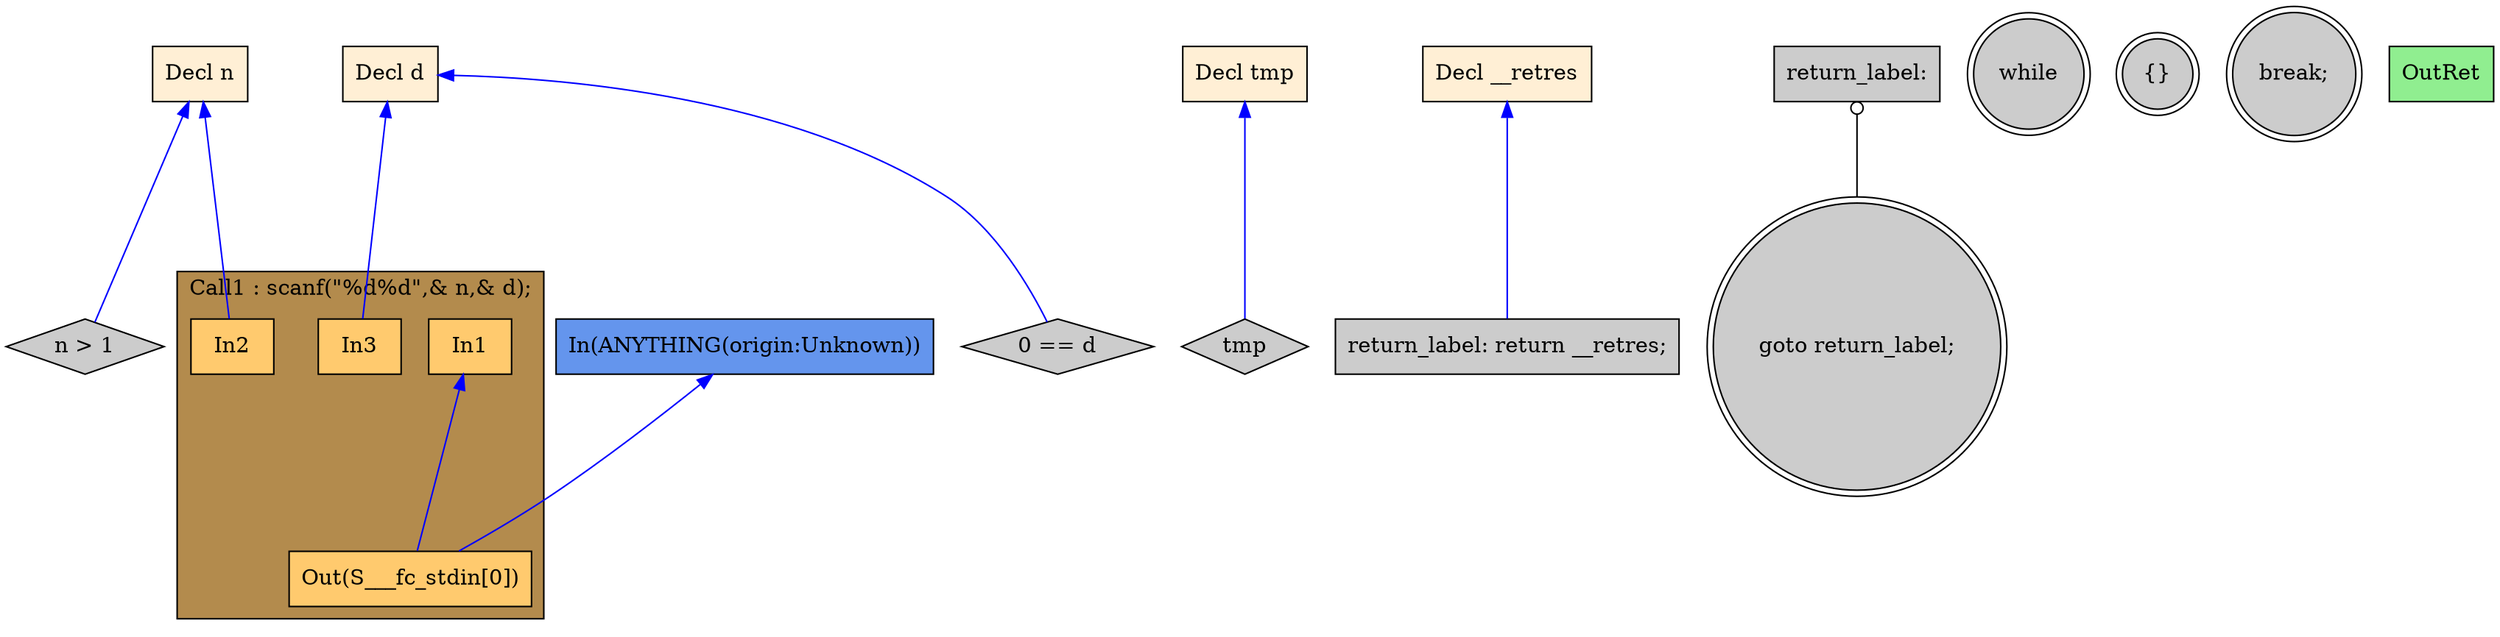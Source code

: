 digraph G {
  rankdir=TB;
  node [style="filled", ];
  2 [label="Decl n", fillcolor="#FFEFD5", shape=box, ];
  3 [label="Decl d", fillcolor="#FFEFD5", shape=box, ];
  4 [label="Decl tmp", fillcolor="#FFEFD5", shape=box, ];
  5 [label="Decl __retres", fillcolor="#FFEFD5", shape=box, ];
  7 [label="In1", fillcolor="#FFCA6E", shape=box, ];
  8 [label="In2", fillcolor="#FFCA6E", shape=box, ];
  9 [label="In3", fillcolor="#FFCA6E", shape=box, ];
  10 [label="Out(S___fc_stdin[0])", fillcolor="#FFCA6E", shape=box, ];
  11 [label="0 == d", fillcolor="#CCCCCC", shape=diamond, ];
  12 [label="n > 1", fillcolor="#CCCCCC", shape=diamond, ];
  13 [label="goto return_label;", fillcolor="#CCCCCC", shape=doublecircle, ];
  14 [label="return_label:", fillcolor="#CCCCCC", shape=box, ];
  15 [label="while", fillcolor="#CCCCCC", shape=doublecircle, ];
  16 [label="{}", fillcolor="#CCCCCC", shape=doublecircle, ];
  17 [label="tmp", fillcolor="#CCCCCC", shape=diamond, ];
  18 [label="break;", fillcolor="#CCCCCC", shape=doublecircle, ];
  19 [label="return_label: return __retres;", fillcolor="#CCCCCC", shape=box, ];
  20 [label="OutRet", fillcolor="#90EE90", shape=box, ];
  21 [label="In(ANYTHING(origin:Unknown))", fillcolor="#6495ED", shape=box, ];
  
  subgraph cluster_Call1 { label="Call1 : scanf(\"%d%d\",& n,& d);";
                           fillcolor="#B38B4D"; style="filled"; 10;9;8;7;
     };
  
  edge [dir=back, ];
  2 -> 8 [color="#0000FF", ];
  3 -> 9 [color="#0000FF", ];
  7 -> 10 [color="#0000FF", ];
  21 -> 10 [color="#0000FF", ];
  3 -> 11 [color="#0000FF", ];
  2 -> 12 [color="#0000FF", ];
  14 -> 13 [color="#000000", arrowtail=odot, ];
  4 -> 17 [color="#0000FF", ];
  5 -> 19 [color="#0000FF", ];
  
  }